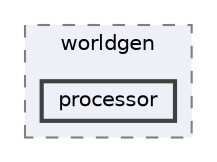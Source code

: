 digraph "processor"
{
 // LATEX_PDF_SIZE
  bgcolor="transparent";
  edge [fontname=Helvetica,fontsize=10,labelfontname=Helvetica,labelfontsize=10];
  node [fontname=Helvetica,fontsize=10,shape=box,height=0.2,width=0.4];
  compound=true
  subgraph clusterdir_576053dfc89fea1a38119edaa8d181d6 {
    graph [ bgcolor="#edf0f7", pencolor="grey50", label="worldgen", fontname=Helvetica,fontsize=10 style="filled,dashed", URL="dir_576053dfc89fea1a38119edaa8d181d6.html",tooltip=""]
  dir_19412a8959b06fcb402ab5fb12645385 [label="processor", fillcolor="#edf0f7", color="grey25", style="filled,bold", URL="dir_19412a8959b06fcb402ab5fb12645385.html",tooltip=""];
  }
}
